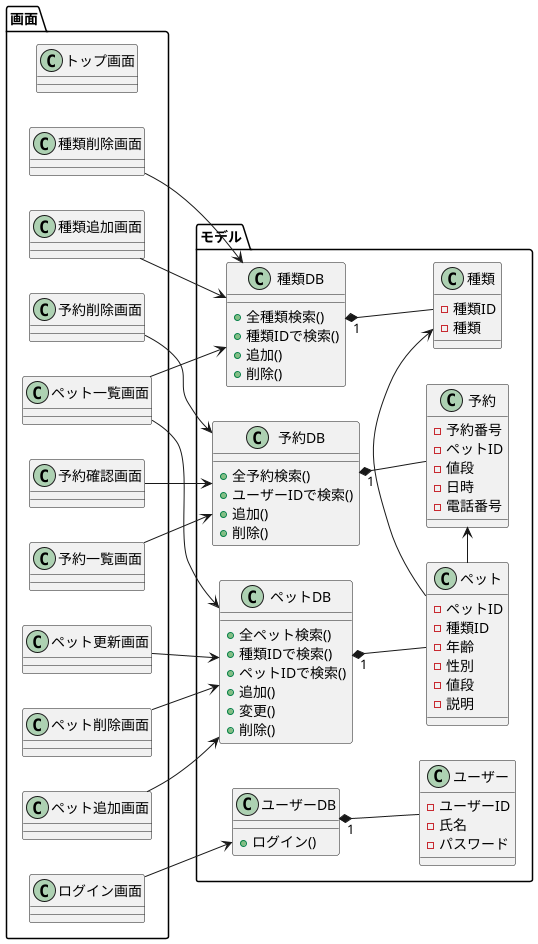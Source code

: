 @startuml
left to right direction

package モデル{
class ペット{
	-ペットID
	-種類ID
	-年齢
	-性別
	-値段
	-説明
}

class 種類{
	-種類ID
	-種類
}

class ユーザー{
	-ユーザーID
	-氏名
	-パスワード
}

class 予約{
	-予約番号
	-ペットID
	-値段
	-日時
	-電話番号
}

class ペットDB{
	+全ペット検索()
	+種類IDで検索()
	+ペットIDで検索()
	+追加()
	+変更()
	+削除()
}

class 種類DB{
	+全種類検索()
	+種類IDで検索()
	+追加()
	+削除()
}

class ユーザーDB{
	+ログイン()
}

class 予約DB{
	+全予約検索()
	+ユーザーIDで検索()
	+追加()
	+削除()
}
}

package 画面{
class トップ画面
class ペット一覧画面
class ログイン画面
class ペット追加画面
class ペット更新画面
class ペット削除画面
class 種類追加画面
class 種類削除画面
class 予約確認画面
class 予約一覧画面
class 予約削除画面

}

ペットDB "1" *-- ペット
種類DB "1" *-- 種類
ユーザーDB "1" *-- ユーザー
予約DB "1" *-- 予約
ペット -> 種類
ペット -> 予約

ペット一覧画面-->種類DB
ペット一覧画面-->ペットDB
ログイン画面-->ユーザーDB
ペット追加画面-->ペットDB
ペット更新画面-->ペットDB
種類追加画面-->種類DB
種類削除画面-->種類DB
ペット削除画面-->ペットDB
予約確認画面-->予約DB
予約一覧画面-->予約DB
予約削除画面-->予約DB

@enduml